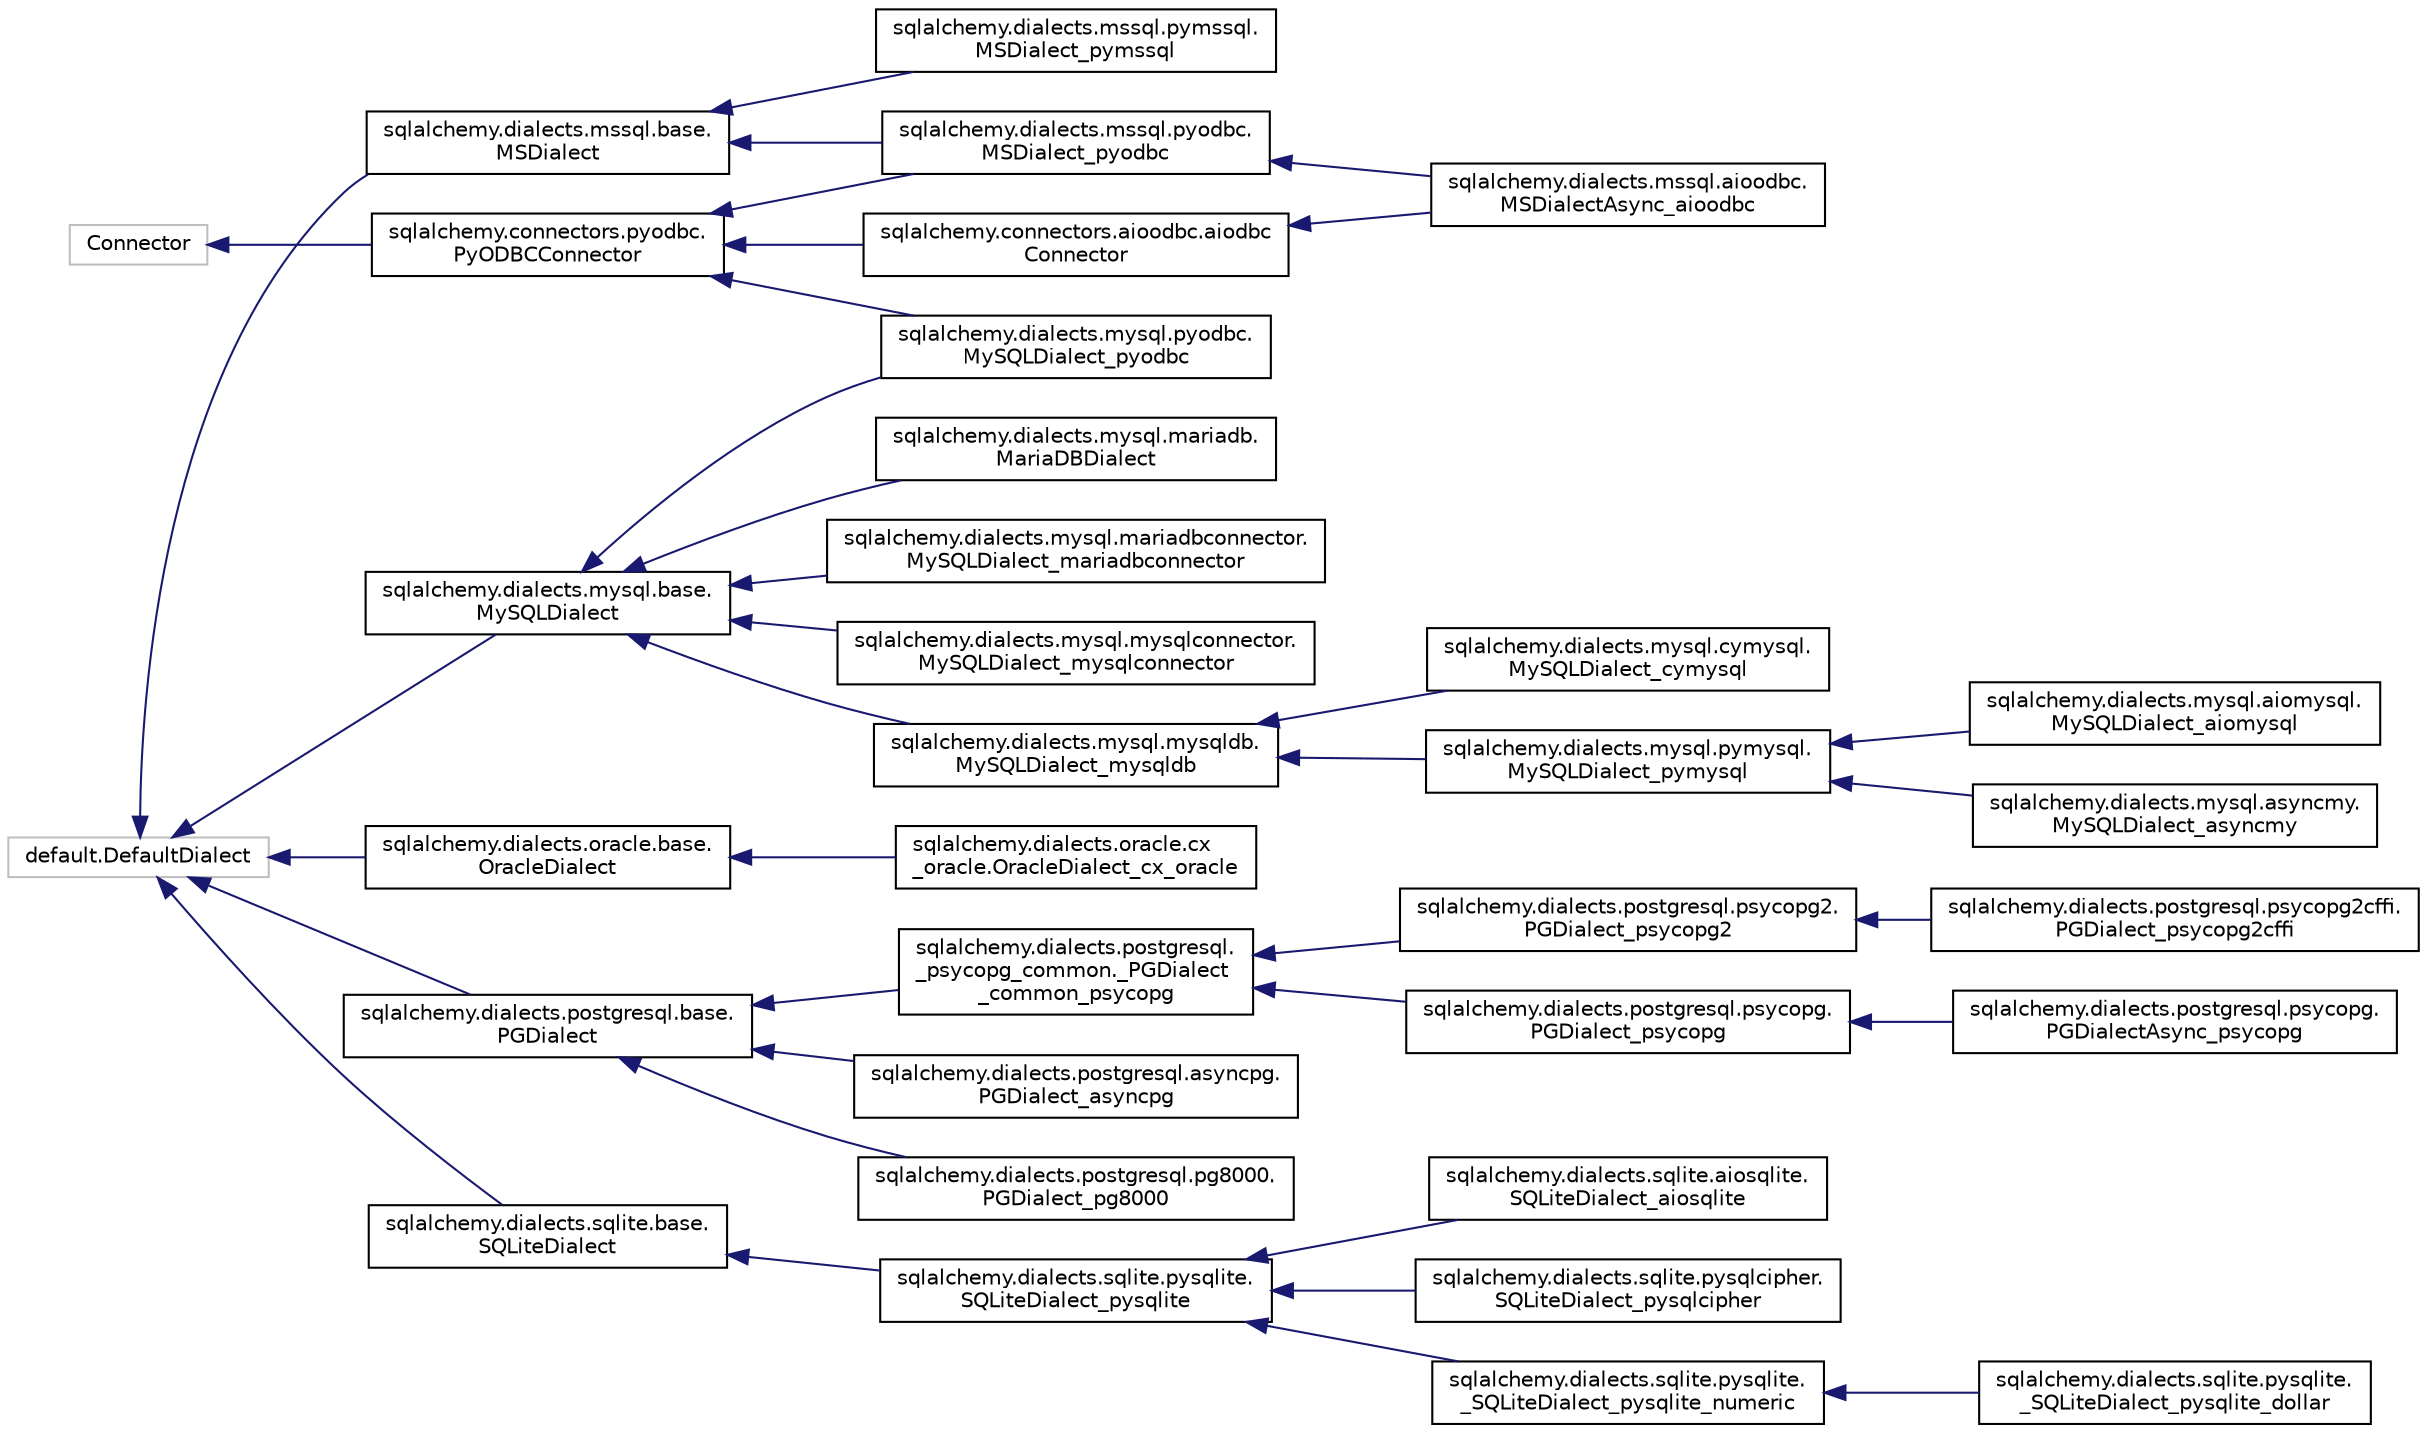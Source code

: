 digraph "Graphical Class Hierarchy"
{
 // LATEX_PDF_SIZE
  edge [fontname="Helvetica",fontsize="10",labelfontname="Helvetica",labelfontsize="10"];
  node [fontname="Helvetica",fontsize="10",shape=record];
  rankdir="LR";
  Node3239 [label="default.DefaultDialect",height=0.2,width=0.4,color="grey75", fillcolor="white", style="filled",tooltip=" "];
  Node3239 -> Node0 [dir="back",color="midnightblue",fontsize="10",style="solid",fontname="Helvetica"];
  Node0 [label="sqlalchemy.dialects.mssql.base.\lMSDialect",height=0.2,width=0.4,color="black", fillcolor="white", style="filled",URL="$classsqlalchemy_1_1dialects_1_1mssql_1_1base_1_1MSDialect.html",tooltip=" "];
  Node0 -> Node1 [dir="back",color="midnightblue",fontsize="10",style="solid",fontname="Helvetica"];
  Node1 [label="sqlalchemy.dialects.mssql.pymssql.\lMSDialect_pymssql",height=0.2,width=0.4,color="black", fillcolor="white", style="filled",URL="$classsqlalchemy_1_1dialects_1_1mssql_1_1pymssql_1_1MSDialect__pymssql.html",tooltip=" "];
  Node0 -> Node2 [dir="back",color="midnightblue",fontsize="10",style="solid",fontname="Helvetica"];
  Node2 [label="sqlalchemy.dialects.mssql.pyodbc.\lMSDialect_pyodbc",height=0.2,width=0.4,color="black", fillcolor="white", style="filled",URL="$classsqlalchemy_1_1dialects_1_1mssql_1_1pyodbc_1_1MSDialect__pyodbc.html",tooltip=" "];
  Node2 -> Node3 [dir="back",color="midnightblue",fontsize="10",style="solid",fontname="Helvetica"];
  Node3 [label="sqlalchemy.dialects.mssql.aioodbc.\lMSDialectAsync_aioodbc",height=0.2,width=0.4,color="black", fillcolor="white", style="filled",URL="$classsqlalchemy_1_1dialects_1_1mssql_1_1aioodbc_1_1MSDialectAsync__aioodbc.html",tooltip=" "];
  Node3239 -> Node3244 [dir="back",color="midnightblue",fontsize="10",style="solid",fontname="Helvetica"];
  Node3244 [label="sqlalchemy.dialects.mysql.base.\lMySQLDialect",height=0.2,width=0.4,color="black", fillcolor="white", style="filled",URL="$classsqlalchemy_1_1dialects_1_1mysql_1_1base_1_1MySQLDialect.html",tooltip=" "];
  Node3244 -> Node3245 [dir="back",color="midnightblue",fontsize="10",style="solid",fontname="Helvetica"];
  Node3245 [label="sqlalchemy.dialects.mysql.mariadb.\lMariaDBDialect",height=0.2,width=0.4,color="black", fillcolor="white", style="filled",URL="$classsqlalchemy_1_1dialects_1_1mysql_1_1mariadb_1_1MariaDBDialect.html",tooltip=" "];
  Node3244 -> Node3246 [dir="back",color="midnightblue",fontsize="10",style="solid",fontname="Helvetica"];
  Node3246 [label="sqlalchemy.dialects.mysql.mariadbconnector.\lMySQLDialect_mariadbconnector",height=0.2,width=0.4,color="black", fillcolor="white", style="filled",URL="$classsqlalchemy_1_1dialects_1_1mysql_1_1mariadbconnector_1_1MySQLDialect__mariadbconnector.html",tooltip=" "];
  Node3244 -> Node3247 [dir="back",color="midnightblue",fontsize="10",style="solid",fontname="Helvetica"];
  Node3247 [label="sqlalchemy.dialects.mysql.mysqlconnector.\lMySQLDialect_mysqlconnector",height=0.2,width=0.4,color="black", fillcolor="white", style="filled",URL="$classsqlalchemy_1_1dialects_1_1mysql_1_1mysqlconnector_1_1MySQLDialect__mysqlconnector.html",tooltip=" "];
  Node3244 -> Node3248 [dir="back",color="midnightblue",fontsize="10",style="solid",fontname="Helvetica"];
  Node3248 [label="sqlalchemy.dialects.mysql.mysqldb.\lMySQLDialect_mysqldb",height=0.2,width=0.4,color="black", fillcolor="white", style="filled",URL="$classsqlalchemy_1_1dialects_1_1mysql_1_1mysqldb_1_1MySQLDialect__mysqldb.html",tooltip=" "];
  Node3248 -> Node3249 [dir="back",color="midnightblue",fontsize="10",style="solid",fontname="Helvetica"];
  Node3249 [label="sqlalchemy.dialects.mysql.cymysql.\lMySQLDialect_cymysql",height=0.2,width=0.4,color="black", fillcolor="white", style="filled",URL="$classsqlalchemy_1_1dialects_1_1mysql_1_1cymysql_1_1MySQLDialect__cymysql.html",tooltip=" "];
  Node3248 -> Node3250 [dir="back",color="midnightblue",fontsize="10",style="solid",fontname="Helvetica"];
  Node3250 [label="sqlalchemy.dialects.mysql.pymysql.\lMySQLDialect_pymysql",height=0.2,width=0.4,color="black", fillcolor="white", style="filled",URL="$classsqlalchemy_1_1dialects_1_1mysql_1_1pymysql_1_1MySQLDialect__pymysql.html",tooltip=" "];
  Node3250 -> Node3251 [dir="back",color="midnightblue",fontsize="10",style="solid",fontname="Helvetica"];
  Node3251 [label="sqlalchemy.dialects.mysql.aiomysql.\lMySQLDialect_aiomysql",height=0.2,width=0.4,color="black", fillcolor="white", style="filled",URL="$classsqlalchemy_1_1dialects_1_1mysql_1_1aiomysql_1_1MySQLDialect__aiomysql.html",tooltip=" "];
  Node3250 -> Node3252 [dir="back",color="midnightblue",fontsize="10",style="solid",fontname="Helvetica"];
  Node3252 [label="sqlalchemy.dialects.mysql.asyncmy.\lMySQLDialect_asyncmy",height=0.2,width=0.4,color="black", fillcolor="white", style="filled",URL="$classsqlalchemy_1_1dialects_1_1mysql_1_1asyncmy_1_1MySQLDialect__asyncmy.html",tooltip=" "];
  Node3244 -> Node3253 [dir="back",color="midnightblue",fontsize="10",style="solid",fontname="Helvetica"];
  Node3253 [label="sqlalchemy.dialects.mysql.pyodbc.\lMySQLDialect_pyodbc",height=0.2,width=0.4,color="black", fillcolor="white", style="filled",URL="$classsqlalchemy_1_1dialects_1_1mysql_1_1pyodbc_1_1MySQLDialect__pyodbc.html",tooltip=" "];
  Node3239 -> Node3254 [dir="back",color="midnightblue",fontsize="10",style="solid",fontname="Helvetica"];
  Node3254 [label="sqlalchemy.dialects.oracle.base.\lOracleDialect",height=0.2,width=0.4,color="black", fillcolor="white", style="filled",URL="$classsqlalchemy_1_1dialects_1_1oracle_1_1base_1_1OracleDialect.html",tooltip=" "];
  Node3254 -> Node3255 [dir="back",color="midnightblue",fontsize="10",style="solid",fontname="Helvetica"];
  Node3255 [label="sqlalchemy.dialects.oracle.cx\l_oracle.OracleDialect_cx_oracle",height=0.2,width=0.4,color="black", fillcolor="white", style="filled",URL="$classsqlalchemy_1_1dialects_1_1oracle_1_1cx__oracle_1_1OracleDialect__cx__oracle.html",tooltip=" "];
  Node3239 -> Node3256 [dir="back",color="midnightblue",fontsize="10",style="solid",fontname="Helvetica"];
  Node3256 [label="sqlalchemy.dialects.postgresql.base.\lPGDialect",height=0.2,width=0.4,color="black", fillcolor="white", style="filled",URL="$classsqlalchemy_1_1dialects_1_1postgresql_1_1base_1_1PGDialect.html",tooltip=" "];
  Node3256 -> Node3257 [dir="back",color="midnightblue",fontsize="10",style="solid",fontname="Helvetica"];
  Node3257 [label="sqlalchemy.dialects.postgresql.\l_psycopg_common._PGDialect\l_common_psycopg",height=0.2,width=0.4,color="black", fillcolor="white", style="filled",URL="$classsqlalchemy_1_1dialects_1_1postgresql_1_1__psycopg__common_1_1__PGDialect__common__psycopg.html",tooltip=" "];
  Node3257 -> Node3258 [dir="back",color="midnightblue",fontsize="10",style="solid",fontname="Helvetica"];
  Node3258 [label="sqlalchemy.dialects.postgresql.psycopg2.\lPGDialect_psycopg2",height=0.2,width=0.4,color="black", fillcolor="white", style="filled",URL="$classsqlalchemy_1_1dialects_1_1postgresql_1_1psycopg2_1_1PGDialect__psycopg2.html",tooltip=" "];
  Node3258 -> Node3259 [dir="back",color="midnightblue",fontsize="10",style="solid",fontname="Helvetica"];
  Node3259 [label="sqlalchemy.dialects.postgresql.psycopg2cffi.\lPGDialect_psycopg2cffi",height=0.2,width=0.4,color="black", fillcolor="white", style="filled",URL="$classsqlalchemy_1_1dialects_1_1postgresql_1_1psycopg2cffi_1_1PGDialect__psycopg2cffi.html",tooltip=" "];
  Node3257 -> Node3260 [dir="back",color="midnightblue",fontsize="10",style="solid",fontname="Helvetica"];
  Node3260 [label="sqlalchemy.dialects.postgresql.psycopg.\lPGDialect_psycopg",height=0.2,width=0.4,color="black", fillcolor="white", style="filled",URL="$classsqlalchemy_1_1dialects_1_1postgresql_1_1psycopg_1_1PGDialect__psycopg.html",tooltip=" "];
  Node3260 -> Node3261 [dir="back",color="midnightblue",fontsize="10",style="solid",fontname="Helvetica"];
  Node3261 [label="sqlalchemy.dialects.postgresql.psycopg.\lPGDialectAsync_psycopg",height=0.2,width=0.4,color="black", fillcolor="white", style="filled",URL="$classsqlalchemy_1_1dialects_1_1postgresql_1_1psycopg_1_1PGDialectAsync__psycopg.html",tooltip=" "];
  Node3256 -> Node3262 [dir="back",color="midnightblue",fontsize="10",style="solid",fontname="Helvetica"];
  Node3262 [label="sqlalchemy.dialects.postgresql.asyncpg.\lPGDialect_asyncpg",height=0.2,width=0.4,color="black", fillcolor="white", style="filled",URL="$classsqlalchemy_1_1dialects_1_1postgresql_1_1asyncpg_1_1PGDialect__asyncpg.html",tooltip=" "];
  Node3256 -> Node3263 [dir="back",color="midnightblue",fontsize="10",style="solid",fontname="Helvetica"];
  Node3263 [label="sqlalchemy.dialects.postgresql.pg8000.\lPGDialect_pg8000",height=0.2,width=0.4,color="black", fillcolor="white", style="filled",URL="$classsqlalchemy_1_1dialects_1_1postgresql_1_1pg8000_1_1PGDialect__pg8000.html",tooltip=" "];
  Node3239 -> Node3264 [dir="back",color="midnightblue",fontsize="10",style="solid",fontname="Helvetica"];
  Node3264 [label="sqlalchemy.dialects.sqlite.base.\lSQLiteDialect",height=0.2,width=0.4,color="black", fillcolor="white", style="filled",URL="$classsqlalchemy_1_1dialects_1_1sqlite_1_1base_1_1SQLiteDialect.html",tooltip=" "];
  Node3264 -> Node3265 [dir="back",color="midnightblue",fontsize="10",style="solid",fontname="Helvetica"];
  Node3265 [label="sqlalchemy.dialects.sqlite.pysqlite.\lSQLiteDialect_pysqlite",height=0.2,width=0.4,color="black", fillcolor="white", style="filled",URL="$classsqlalchemy_1_1dialects_1_1sqlite_1_1pysqlite_1_1SQLiteDialect__pysqlite.html",tooltip=" "];
  Node3265 -> Node3266 [dir="back",color="midnightblue",fontsize="10",style="solid",fontname="Helvetica"];
  Node3266 [label="sqlalchemy.dialects.sqlite.aiosqlite.\lSQLiteDialect_aiosqlite",height=0.2,width=0.4,color="black", fillcolor="white", style="filled",URL="$classsqlalchemy_1_1dialects_1_1sqlite_1_1aiosqlite_1_1SQLiteDialect__aiosqlite.html",tooltip=" "];
  Node3265 -> Node3267 [dir="back",color="midnightblue",fontsize="10",style="solid",fontname="Helvetica"];
  Node3267 [label="sqlalchemy.dialects.sqlite.pysqlcipher.\lSQLiteDialect_pysqlcipher",height=0.2,width=0.4,color="black", fillcolor="white", style="filled",URL="$classsqlalchemy_1_1dialects_1_1sqlite_1_1pysqlcipher_1_1SQLiteDialect__pysqlcipher.html",tooltip=" "];
  Node3265 -> Node3268 [dir="back",color="midnightblue",fontsize="10",style="solid",fontname="Helvetica"];
  Node3268 [label="sqlalchemy.dialects.sqlite.pysqlite.\l_SQLiteDialect_pysqlite_numeric",height=0.2,width=0.4,color="black", fillcolor="white", style="filled",URL="$classsqlalchemy_1_1dialects_1_1sqlite_1_1pysqlite_1_1__SQLiteDialect__pysqlite__numeric.html",tooltip=" "];
  Node3268 -> Node3269 [dir="back",color="midnightblue",fontsize="10",style="solid",fontname="Helvetica"];
  Node3269 [label="sqlalchemy.dialects.sqlite.pysqlite.\l_SQLiteDialect_pysqlite_dollar",height=0.2,width=0.4,color="black", fillcolor="white", style="filled",URL="$classsqlalchemy_1_1dialects_1_1sqlite_1_1pysqlite_1_1__SQLiteDialect__pysqlite__dollar.html",tooltip=" "];
  Node15705 [label="Connector",height=0.2,width=0.4,color="grey75", fillcolor="white", style="filled",tooltip=" "];
  Node15705 -> Node15706 [dir="back",color="midnightblue",fontsize="10",style="solid",fontname="Helvetica"];
  Node15706 [label="sqlalchemy.connectors.pyodbc.\lPyODBCConnector",height=0.2,width=0.4,color="black", fillcolor="white", style="filled",URL="$classsqlalchemy_1_1connectors_1_1pyodbc_1_1PyODBCConnector.html",tooltip=" "];
  Node15706 -> Node15707 [dir="back",color="midnightblue",fontsize="10",style="solid",fontname="Helvetica"];
  Node15707 [label="sqlalchemy.connectors.aioodbc.aiodbc\lConnector",height=0.2,width=0.4,color="black", fillcolor="white", style="filled",URL="$classsqlalchemy_1_1connectors_1_1aioodbc_1_1aiodbcConnector.html",tooltip=" "];
  Node15707 -> Node3 [dir="back",color="midnightblue",fontsize="10",style="solid",fontname="Helvetica"];
  Node15706 -> Node2 [dir="back",color="midnightblue",fontsize="10",style="solid",fontname="Helvetica"];
  Node15706 -> Node3253 [dir="back",color="midnightblue",fontsize="10",style="solid",fontname="Helvetica"];
}

